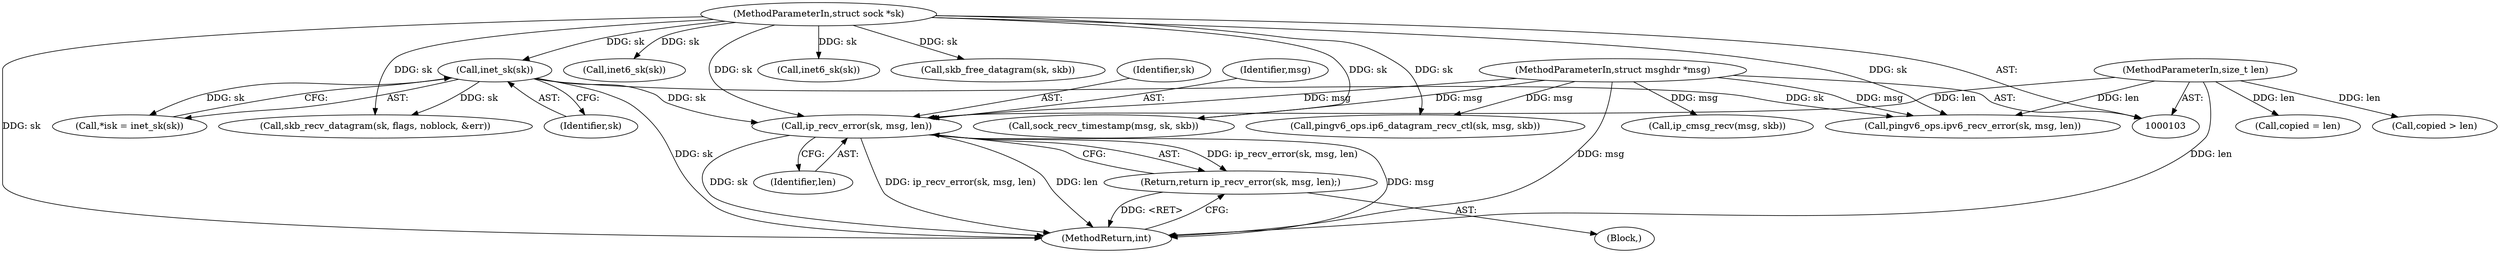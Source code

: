 digraph "0_linux_bceaa90240b6019ed73b49965eac7d167610be69_0@API" {
"1000180" [label="(Call,ip_recv_error(sk, msg, len))"];
"1000115" [label="(Call,inet_sk(sk))"];
"1000105" [label="(MethodParameterIn,struct sock *sk)"];
"1000106" [label="(MethodParameterIn,struct msghdr *msg)"];
"1000107" [label="(MethodParameterIn,size_t len)"];
"1000179" [label="(Return,return ip_recv_error(sk, msg, len);)"];
"1000180" [label="(Call,ip_recv_error(sk, msg, len))"];
"1000222" [label="(Call,copied = len)"];
"1000116" [label="(Identifier,sk)"];
"1000105" [label="(MethodParameterIn,struct sock *sk)"];
"1000181" [label="(Identifier,sk)"];
"1000384" [label="(MethodReturn,int)"];
"1000360" [label="(Call,inet6_sk(sk))"];
"1000364" [label="(Call,pingv6_ops.ip6_datagram_recv_ctl(sk, msg, skb))"];
"1000298" [label="(Call,inet6_sk(sk))"];
"1000375" [label="(Call,skb_free_datagram(sk, skb))"];
"1000191" [label="(Call,pingv6_ops.ipv6_recv_error(sk, msg, len))"];
"1000183" [label="(Identifier,len)"];
"1000213" [label="(Call,copied > len)"];
"1000107" [label="(MethodParameterIn,size_t len)"];
"1000182" [label="(Identifier,msg)"];
"1000197" [label="(Call,skb_recv_datagram(sk, flags, noblock, &err))"];
"1000179" [label="(Return,return ip_recv_error(sk, msg, len);)"];
"1000113" [label="(Call,*isk = inet_sk(sk))"];
"1000178" [label="(Block,)"];
"1000115" [label="(Call,inet_sk(sk))"];
"1000106" [label="(MethodParameterIn,struct msghdr *msg)"];
"1000237" [label="(Call,sock_recv_timestamp(msg, sk, skb))"];
"1000286" [label="(Call,ip_cmsg_recv(msg, skb))"];
"1000180" -> "1000179"  [label="AST: "];
"1000180" -> "1000183"  [label="CFG: "];
"1000181" -> "1000180"  [label="AST: "];
"1000182" -> "1000180"  [label="AST: "];
"1000183" -> "1000180"  [label="AST: "];
"1000179" -> "1000180"  [label="CFG: "];
"1000180" -> "1000384"  [label="DDG: msg"];
"1000180" -> "1000384"  [label="DDG: sk"];
"1000180" -> "1000384"  [label="DDG: ip_recv_error(sk, msg, len)"];
"1000180" -> "1000384"  [label="DDG: len"];
"1000180" -> "1000179"  [label="DDG: ip_recv_error(sk, msg, len)"];
"1000115" -> "1000180"  [label="DDG: sk"];
"1000105" -> "1000180"  [label="DDG: sk"];
"1000106" -> "1000180"  [label="DDG: msg"];
"1000107" -> "1000180"  [label="DDG: len"];
"1000115" -> "1000113"  [label="AST: "];
"1000115" -> "1000116"  [label="CFG: "];
"1000116" -> "1000115"  [label="AST: "];
"1000113" -> "1000115"  [label="CFG: "];
"1000115" -> "1000384"  [label="DDG: sk"];
"1000115" -> "1000113"  [label="DDG: sk"];
"1000105" -> "1000115"  [label="DDG: sk"];
"1000115" -> "1000191"  [label="DDG: sk"];
"1000115" -> "1000197"  [label="DDG: sk"];
"1000105" -> "1000103"  [label="AST: "];
"1000105" -> "1000384"  [label="DDG: sk"];
"1000105" -> "1000191"  [label="DDG: sk"];
"1000105" -> "1000197"  [label="DDG: sk"];
"1000105" -> "1000237"  [label="DDG: sk"];
"1000105" -> "1000298"  [label="DDG: sk"];
"1000105" -> "1000360"  [label="DDG: sk"];
"1000105" -> "1000364"  [label="DDG: sk"];
"1000105" -> "1000375"  [label="DDG: sk"];
"1000106" -> "1000103"  [label="AST: "];
"1000106" -> "1000384"  [label="DDG: msg"];
"1000106" -> "1000191"  [label="DDG: msg"];
"1000106" -> "1000237"  [label="DDG: msg"];
"1000106" -> "1000286"  [label="DDG: msg"];
"1000106" -> "1000364"  [label="DDG: msg"];
"1000107" -> "1000103"  [label="AST: "];
"1000107" -> "1000384"  [label="DDG: len"];
"1000107" -> "1000191"  [label="DDG: len"];
"1000107" -> "1000213"  [label="DDG: len"];
"1000107" -> "1000222"  [label="DDG: len"];
"1000179" -> "1000178"  [label="AST: "];
"1000384" -> "1000179"  [label="CFG: "];
"1000179" -> "1000384"  [label="DDG: <RET>"];
}
